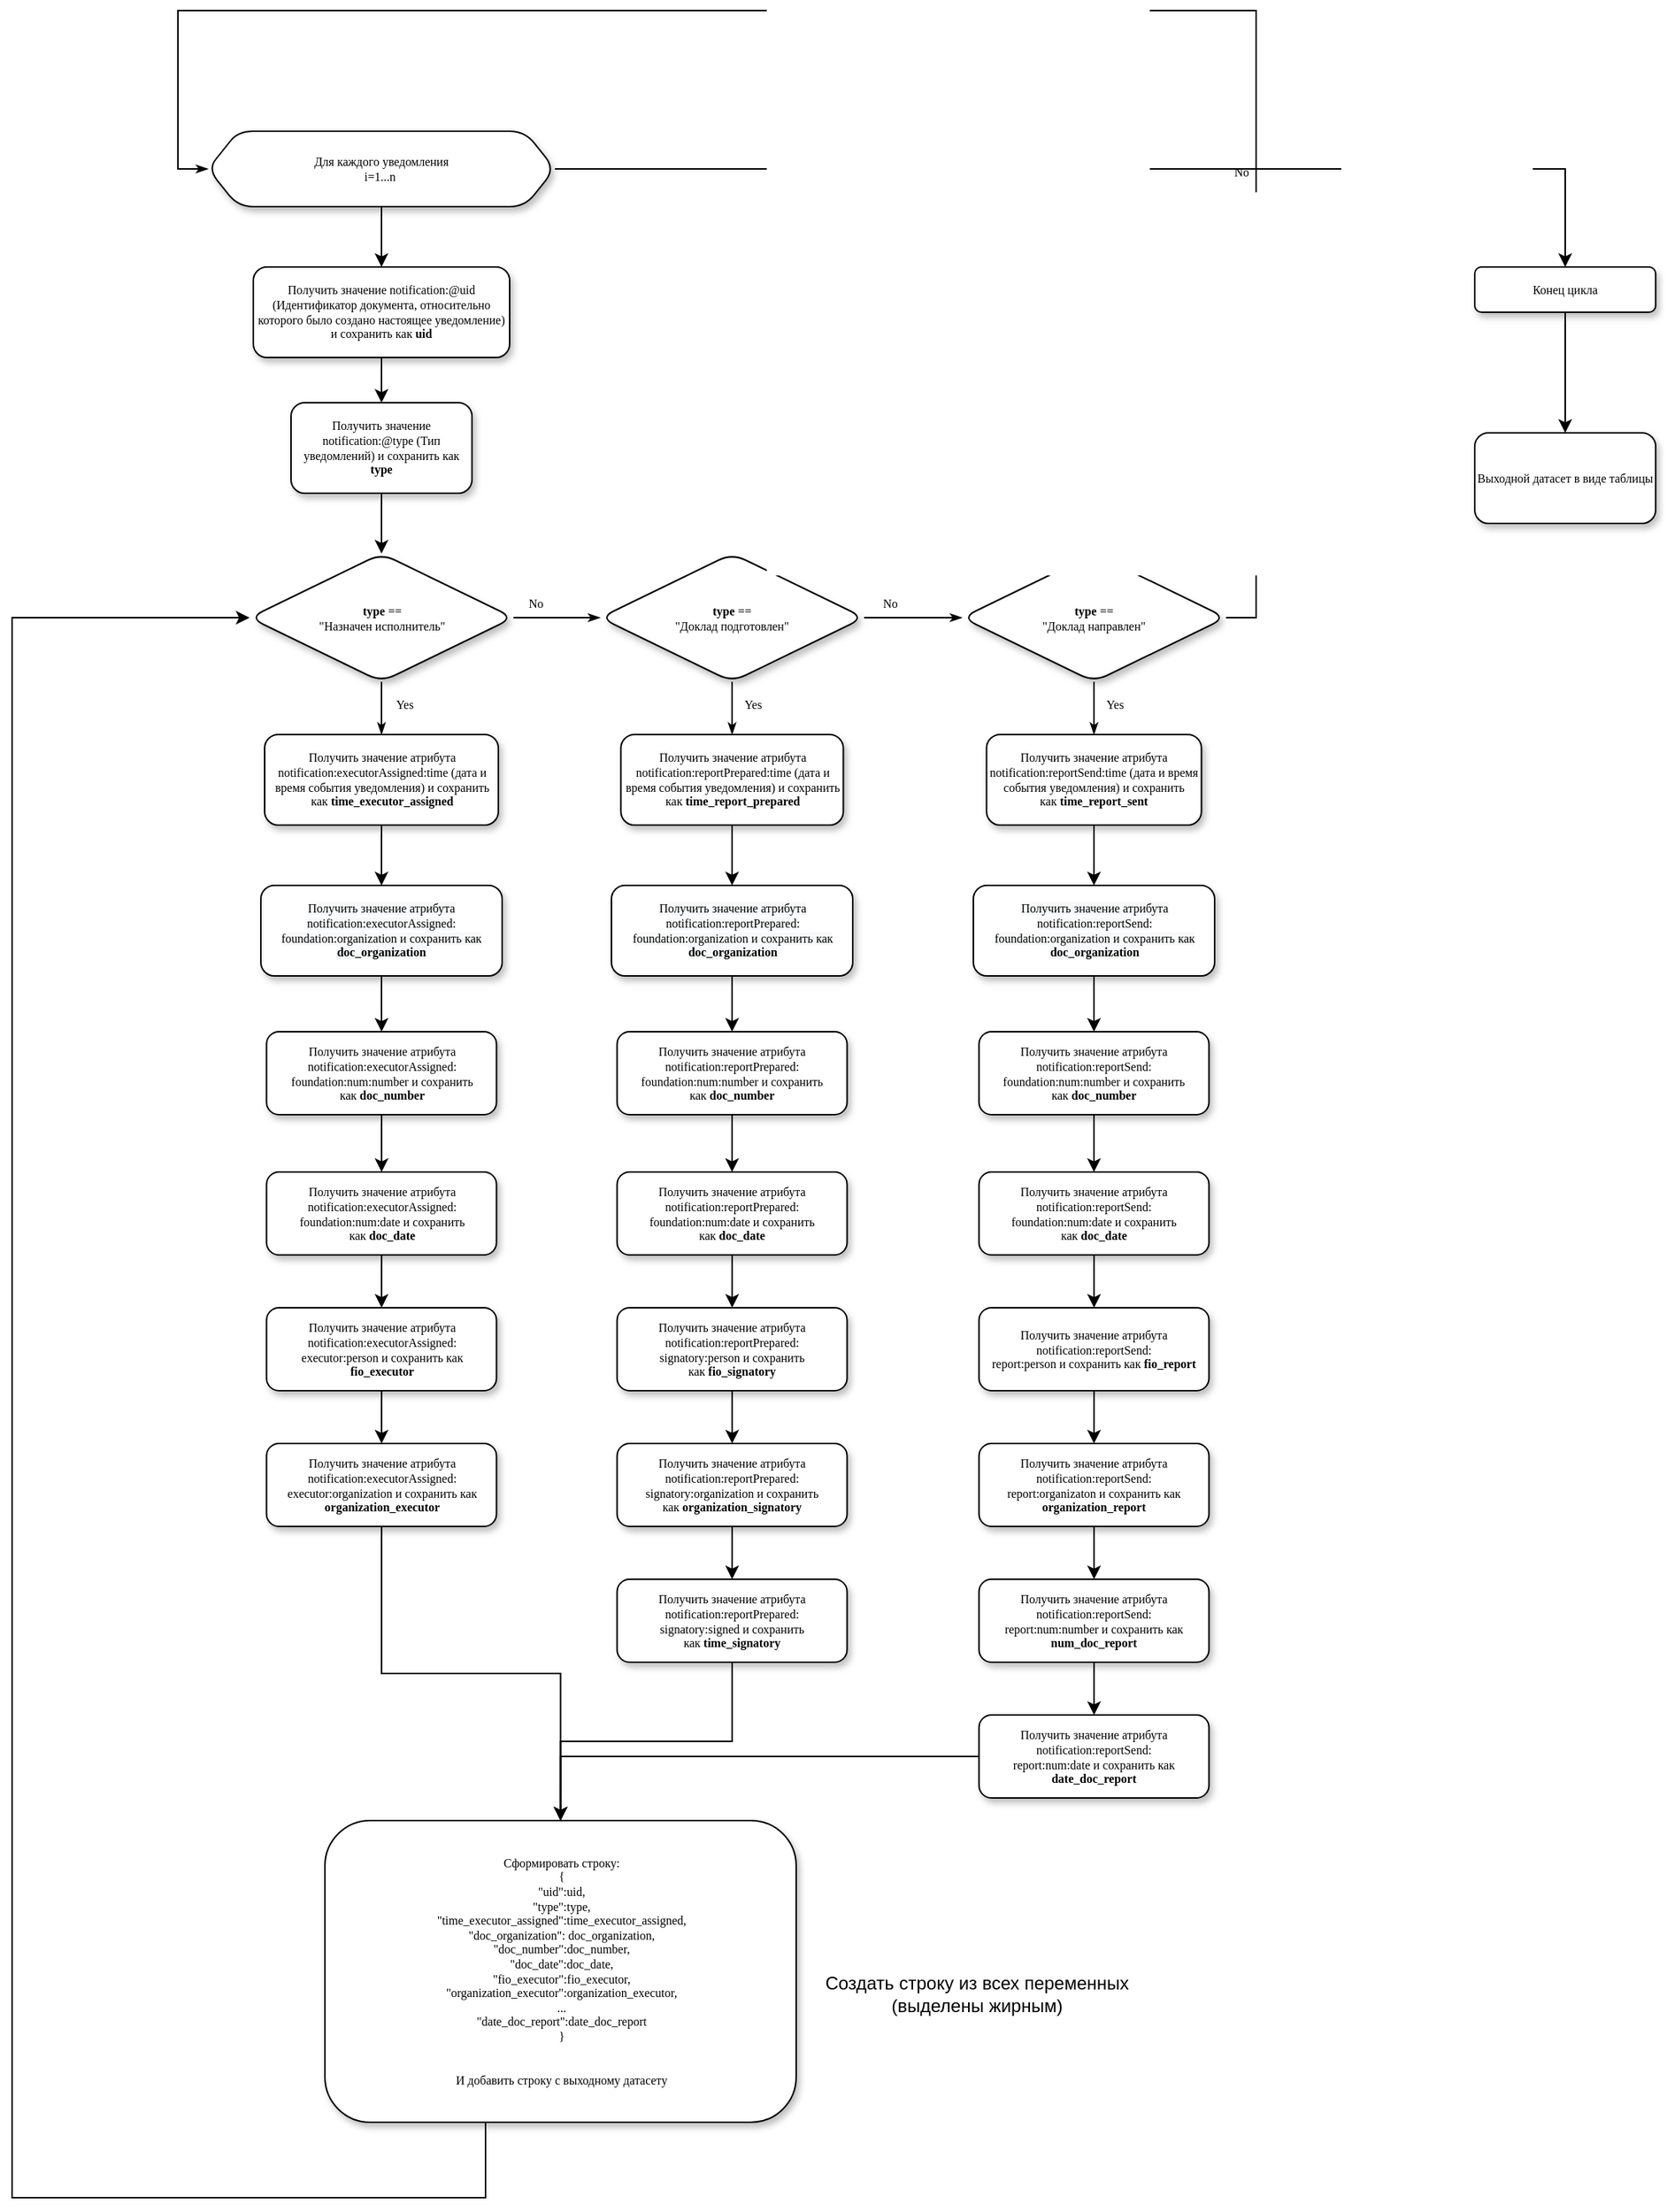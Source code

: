 <mxfile version="20.5.3" type="github">
  <diagram id="C5RBs43oDa-KdzZeNtuy" name="Page-1">
    <mxGraphModel dx="1703" dy="1936" grid="1" gridSize="10" guides="1" tooltips="1" connect="1" arrows="1" fold="1" page="1" pageScale="1" pageWidth="827" pageHeight="1169" math="0" shadow="0">
      <root>
        <mxCell id="WIyWlLk6GJQsqaUBKTNV-0" />
        <mxCell id="WIyWlLk6GJQsqaUBKTNV-1" parent="WIyWlLk6GJQsqaUBKTNV-0" />
        <mxCell id="DaggjCpK3ieTY_p5pUOa-1" value="Для каждого уведомления&lt;br&gt;i=1...n&amp;nbsp;" style="shape=hexagon;perimeter=hexagonPerimeter2;whiteSpace=wrap;html=1;fixedSize=1;fontSize=8;fontFamily=Verdana;rounded=1;shadow=1;labelBackgroundColor=none;strokeWidth=1;" vertex="1" parent="WIyWlLk6GJQsqaUBKTNV-1">
          <mxGeometry x="170" y="-40" width="230" height="50" as="geometry" />
        </mxCell>
        <mxCell id="DaggjCpK3ieTY_p5pUOa-79" value="" style="edgeStyle=orthogonalEdgeStyle;rounded=0;orthogonalLoop=1;jettySize=auto;html=1;" edge="1" parent="WIyWlLk6GJQsqaUBKTNV-1" source="DaggjCpK3ieTY_p5pUOa-2" target="DaggjCpK3ieTY_p5pUOa-78">
          <mxGeometry relative="1" as="geometry" />
        </mxCell>
        <mxCell id="DaggjCpK3ieTY_p5pUOa-2" value="Конец цикла" style="whiteSpace=wrap;html=1;fontSize=8;fontFamily=Verdana;rounded=1;shadow=1;labelBackgroundColor=none;strokeWidth=1;" vertex="1" parent="WIyWlLk6GJQsqaUBKTNV-1">
          <mxGeometry x="1010" y="50" width="120" height="30" as="geometry" />
        </mxCell>
        <mxCell id="DaggjCpK3ieTY_p5pUOa-3" value="" style="edgeStyle=orthogonalEdgeStyle;rounded=0;orthogonalLoop=1;jettySize=auto;html=1;exitX=1;exitY=0.5;exitDx=0;exitDy=0;" edge="1" parent="WIyWlLk6GJQsqaUBKTNV-1" source="DaggjCpK3ieTY_p5pUOa-1" target="DaggjCpK3ieTY_p5pUOa-2">
          <mxGeometry relative="1" as="geometry">
            <mxPoint x="430" y="110" as="sourcePoint" />
            <mxPoint x="510" y="110" as="targetPoint" />
          </mxGeometry>
        </mxCell>
        <mxCell id="DaggjCpK3ieTY_p5pUOa-4" value="&lt;b&gt;type &lt;/b&gt;==&lt;br&gt;&quot;Назначен исполнитель&quot;" style="rhombus;whiteSpace=wrap;html=1;fontSize=8;fontFamily=Verdana;rounded=1;shadow=1;labelBackgroundColor=none;strokeWidth=1;" vertex="1" parent="WIyWlLk6GJQsqaUBKTNV-1">
          <mxGeometry x="197.5" y="240" width="175" height="85" as="geometry" />
        </mxCell>
        <mxCell id="DaggjCpK3ieTY_p5pUOa-6" value="Получить значение notification:@type (Тип уведомлений) и сохранить как &lt;b&gt;type&lt;/b&gt;" style="whiteSpace=wrap;html=1;fontSize=8;fontFamily=Verdana;rounded=1;shadow=1;labelBackgroundColor=none;strokeWidth=1;" vertex="1" parent="WIyWlLk6GJQsqaUBKTNV-1">
          <mxGeometry x="225" y="140" width="120" height="60" as="geometry" />
        </mxCell>
        <mxCell id="DaggjCpK3ieTY_p5pUOa-7" value="" style="edgeStyle=orthogonalEdgeStyle;rounded=0;orthogonalLoop=1;jettySize=auto;html=1;exitX=0.5;exitY=1;exitDx=0;exitDy=0;" edge="1" parent="WIyWlLk6GJQsqaUBKTNV-1" source="DaggjCpK3ieTY_p5pUOa-1" target="DaggjCpK3ieTY_p5pUOa-28">
          <mxGeometry relative="1" as="geometry">
            <mxPoint x="475" y="130" as="sourcePoint" />
            <mxPoint x="545" y="130" as="targetPoint" />
          </mxGeometry>
        </mxCell>
        <mxCell id="DaggjCpK3ieTY_p5pUOa-10" value="" style="edgeStyle=orthogonalEdgeStyle;rounded=0;orthogonalLoop=1;jettySize=auto;html=1;exitX=0.5;exitY=1;exitDx=0;exitDy=0;entryX=0.5;entryY=0;entryDx=0;entryDy=0;" edge="1" parent="WIyWlLk6GJQsqaUBKTNV-1" source="DaggjCpK3ieTY_p5pUOa-6" target="DaggjCpK3ieTY_p5pUOa-4">
          <mxGeometry relative="1" as="geometry">
            <mxPoint x="279.51" y="240" as="sourcePoint" />
            <mxPoint x="285" y="250" as="targetPoint" />
          </mxGeometry>
        </mxCell>
        <mxCell id="DaggjCpK3ieTY_p5pUOa-13" value="&lt;b&gt;type &lt;/b&gt;==&lt;br&gt;&quot;Доклад подготовлен&quot;" style="rhombus;whiteSpace=wrap;html=1;fontSize=8;fontFamily=Verdana;rounded=1;shadow=1;labelBackgroundColor=none;strokeWidth=1;" vertex="1" parent="WIyWlLk6GJQsqaUBKTNV-1">
          <mxGeometry x="430" y="240" width="175" height="85" as="geometry" />
        </mxCell>
        <mxCell id="DaggjCpK3ieTY_p5pUOa-15" value="Yes" style="edgeStyle=orthogonalEdgeStyle;rounded=0;html=1;labelBackgroundColor=none;startSize=5;endArrow=classicThin;endFill=1;endSize=5;jettySize=auto;orthogonalLoop=1;strokeWidth=1;fontFamily=Verdana;fontSize=8;exitX=0.5;exitY=1;exitDx=0;exitDy=0;entryX=0.5;entryY=0;entryDx=0;entryDy=0;" edge="1" parent="WIyWlLk6GJQsqaUBKTNV-1" source="DaggjCpK3ieTY_p5pUOa-4" target="DaggjCpK3ieTY_p5pUOa-22">
          <mxGeometry x="-0.143" y="15" relative="1" as="geometry">
            <mxPoint as="offset" />
            <mxPoint x="285" y="340.0" as="sourcePoint" />
            <mxPoint x="285" y="440" as="targetPoint" />
            <Array as="points" />
          </mxGeometry>
        </mxCell>
        <mxCell id="DaggjCpK3ieTY_p5pUOa-16" value="No" style="edgeStyle=orthogonalEdgeStyle;rounded=0;html=1;labelBackgroundColor=none;startSize=5;endArrow=classicThin;endFill=1;endSize=5;jettySize=auto;orthogonalLoop=1;strokeWidth=1;fontFamily=Verdana;fontSize=8;exitX=1;exitY=0.5;exitDx=0;exitDy=0;entryX=0;entryY=0.5;entryDx=0;entryDy=0;" edge="1" parent="WIyWlLk6GJQsqaUBKTNV-1" source="DaggjCpK3ieTY_p5pUOa-4" target="DaggjCpK3ieTY_p5pUOa-13">
          <mxGeometry x="-0.5" y="10" relative="1" as="geometry">
            <mxPoint as="offset" />
            <mxPoint x="380.0" y="310" as="sourcePoint" />
            <mxPoint x="380.0" y="370" as="targetPoint" />
          </mxGeometry>
        </mxCell>
        <mxCell id="DaggjCpK3ieTY_p5pUOa-17" value="No" style="edgeStyle=orthogonalEdgeStyle;rounded=0;html=1;labelBackgroundColor=none;startSize=5;endArrow=classicThin;endFill=1;endSize=5;jettySize=auto;orthogonalLoop=1;strokeWidth=1;fontFamily=Verdana;fontSize=8;exitX=1;exitY=0.5;exitDx=0;exitDy=0;entryX=0;entryY=0.5;entryDx=0;entryDy=0;" edge="1" parent="WIyWlLk6GJQsqaUBKTNV-1" source="DaggjCpK3ieTY_p5pUOa-13" target="DaggjCpK3ieTY_p5pUOa-18">
          <mxGeometry x="-0.5" y="10" relative="1" as="geometry">
            <mxPoint as="offset" />
            <mxPoint x="630" y="282.33" as="sourcePoint" />
            <mxPoint x="660" y="282" as="targetPoint" />
          </mxGeometry>
        </mxCell>
        <mxCell id="DaggjCpK3ieTY_p5pUOa-18" value="&lt;b&gt;type &lt;/b&gt;==&lt;br&gt;&quot;Доклад направлен&quot;" style="rhombus;whiteSpace=wrap;html=1;fontSize=8;fontFamily=Verdana;rounded=1;shadow=1;labelBackgroundColor=none;strokeWidth=1;" vertex="1" parent="WIyWlLk6GJQsqaUBKTNV-1">
          <mxGeometry x="670" y="240" width="175" height="85" as="geometry" />
        </mxCell>
        <mxCell id="DaggjCpK3ieTY_p5pUOa-19" value="No" style="edgeStyle=orthogonalEdgeStyle;rounded=0;html=1;labelBackgroundColor=none;startSize=5;endArrow=classicThin;endFill=1;endSize=5;jettySize=auto;orthogonalLoop=1;strokeWidth=1;fontFamily=Verdana;fontSize=8;exitX=1;exitY=0.5;exitDx=0;exitDy=0;entryX=0;entryY=0.5;entryDx=0;entryDy=0;" edge="1" parent="WIyWlLk6GJQsqaUBKTNV-1" source="DaggjCpK3ieTY_p5pUOa-18" target="DaggjCpK3ieTY_p5pUOa-1">
          <mxGeometry x="-0.5" y="10" relative="1" as="geometry">
            <mxPoint as="offset" />
            <mxPoint x="860" y="282.21" as="sourcePoint" />
            <mxPoint x="960" y="1110" as="targetPoint" />
            <Array as="points">
              <mxPoint x="865" y="283" />
              <mxPoint x="865" y="-120" />
              <mxPoint x="150" y="-120" />
              <mxPoint x="150" y="-15" />
            </Array>
          </mxGeometry>
        </mxCell>
        <mxCell id="DaggjCpK3ieTY_p5pUOa-20" value="Yes" style="edgeStyle=orthogonalEdgeStyle;rounded=0;html=1;labelBackgroundColor=none;startSize=5;endArrow=classicThin;endFill=1;endSize=5;jettySize=auto;orthogonalLoop=1;strokeWidth=1;fontFamily=Verdana;fontSize=8;exitX=0.5;exitY=1;exitDx=0;exitDy=0;entryX=0.5;entryY=0;entryDx=0;entryDy=0;" edge="1" parent="WIyWlLk6GJQsqaUBKTNV-1" source="DaggjCpK3ieTY_p5pUOa-13" target="DaggjCpK3ieTY_p5pUOa-23">
          <mxGeometry x="-0.143" y="13" relative="1" as="geometry">
            <mxPoint as="offset" />
            <mxPoint x="517.05" y="335" as="sourcePoint" />
            <mxPoint x="517.05" y="450" as="targetPoint" />
            <Array as="points" />
          </mxGeometry>
        </mxCell>
        <mxCell id="DaggjCpK3ieTY_p5pUOa-21" value="Yes" style="edgeStyle=orthogonalEdgeStyle;rounded=0;html=1;labelBackgroundColor=none;startSize=5;endArrow=classicThin;endFill=1;endSize=5;jettySize=auto;orthogonalLoop=1;strokeWidth=1;fontFamily=Verdana;fontSize=8;exitX=0.5;exitY=1;exitDx=0;exitDy=0;entryX=0.5;entryY=0;entryDx=0;entryDy=0;" edge="1" parent="WIyWlLk6GJQsqaUBKTNV-1" source="DaggjCpK3ieTY_p5pUOa-18" target="DaggjCpK3ieTY_p5pUOa-24">
          <mxGeometry x="-0.143" y="13" relative="1" as="geometry">
            <mxPoint as="offset" />
            <mxPoint x="757.05" y="345" as="sourcePoint" />
            <mxPoint x="757.05" y="460" as="targetPoint" />
            <Array as="points" />
          </mxGeometry>
        </mxCell>
        <mxCell id="DaggjCpK3ieTY_p5pUOa-27" value="" style="edgeStyle=orthogonalEdgeStyle;rounded=0;orthogonalLoop=1;jettySize=auto;html=1;" edge="1" parent="WIyWlLk6GJQsqaUBKTNV-1" source="DaggjCpK3ieTY_p5pUOa-22" target="DaggjCpK3ieTY_p5pUOa-26">
          <mxGeometry relative="1" as="geometry" />
        </mxCell>
        <mxCell id="DaggjCpK3ieTY_p5pUOa-22" value="Получить значение атрибута notification:executorAssigned:time (дата и время события уведомления) и сохранить как&amp;nbsp;&lt;b&gt;time_executor_assigned&lt;/b&gt;" style="whiteSpace=wrap;html=1;fontSize=8;fontFamily=Verdana;rounded=1;shadow=1;labelBackgroundColor=none;strokeWidth=1;" vertex="1" parent="WIyWlLk6GJQsqaUBKTNV-1">
          <mxGeometry x="207.5" y="360" width="155" height="60" as="geometry" />
        </mxCell>
        <mxCell id="DaggjCpK3ieTY_p5pUOa-39" style="edgeStyle=orthogonalEdgeStyle;rounded=0;orthogonalLoop=1;jettySize=auto;html=1;exitX=0.5;exitY=1;exitDx=0;exitDy=0;entryX=0.5;entryY=0;entryDx=0;entryDy=0;" edge="1" parent="WIyWlLk6GJQsqaUBKTNV-1" source="DaggjCpK3ieTY_p5pUOa-23" target="DaggjCpK3ieTY_p5pUOa-38">
          <mxGeometry relative="1" as="geometry" />
        </mxCell>
        <mxCell id="DaggjCpK3ieTY_p5pUOa-23" value="Получить значение атрибута notification:reportPrepared:time (дата и время события уведомления) и сохранить как&amp;nbsp;&lt;b&gt;time_report_prepared&lt;/b&gt;" style="whiteSpace=wrap;html=1;fontSize=8;fontFamily=Verdana;rounded=1;shadow=1;labelBackgroundColor=none;strokeWidth=1;" vertex="1" parent="WIyWlLk6GJQsqaUBKTNV-1">
          <mxGeometry x="443.75" y="360" width="147.5" height="60" as="geometry" />
        </mxCell>
        <mxCell id="DaggjCpK3ieTY_p5pUOa-48" style="edgeStyle=orthogonalEdgeStyle;rounded=0;orthogonalLoop=1;jettySize=auto;html=1;exitX=0.5;exitY=1;exitDx=0;exitDy=0;entryX=0.5;entryY=0;entryDx=0;entryDy=0;" edge="1" parent="WIyWlLk6GJQsqaUBKTNV-1" source="DaggjCpK3ieTY_p5pUOa-24" target="DaggjCpK3ieTY_p5pUOa-45">
          <mxGeometry relative="1" as="geometry" />
        </mxCell>
        <mxCell id="DaggjCpK3ieTY_p5pUOa-24" value="Получить значение атрибута notification:reportSend:time (дата и время события уведомления) и сохранить как&amp;nbsp;&lt;b&gt;time_report_sent&lt;/b&gt;" style="whiteSpace=wrap;html=1;fontSize=8;fontFamily=Verdana;rounded=1;shadow=1;labelBackgroundColor=none;strokeWidth=1;" vertex="1" parent="WIyWlLk6GJQsqaUBKTNV-1">
          <mxGeometry x="686.25" y="360" width="142.5" height="60" as="geometry" />
        </mxCell>
        <mxCell id="DaggjCpK3ieTY_p5pUOa-35" value="" style="edgeStyle=orthogonalEdgeStyle;rounded=0;orthogonalLoop=1;jettySize=auto;html=1;" edge="1" parent="WIyWlLk6GJQsqaUBKTNV-1" source="DaggjCpK3ieTY_p5pUOa-26" target="DaggjCpK3ieTY_p5pUOa-34">
          <mxGeometry relative="1" as="geometry" />
        </mxCell>
        <mxCell id="DaggjCpK3ieTY_p5pUOa-26" value="&lt;span style=&quot;color: rgb(0, 0, 0); font-family: Verdana; font-size: 8px; font-style: normal; font-variant-ligatures: normal; font-variant-caps: normal; font-weight: 400; letter-spacing: normal; orphans: 2; text-align: center; text-indent: 0px; text-transform: none; widows: 2; word-spacing: 0px; -webkit-text-stroke-width: 0px; background-color: rgb(248, 249, 250); text-decoration-thickness: initial; text-decoration-style: initial; text-decoration-color: initial; float: none; display: inline !important;&quot;&gt;Получить значение атрибута notification:executorAssigned:&lt;br&gt;foundation:organization и сохранить как &lt;/span&gt;&lt;span style=&quot;color: rgb(0, 0, 0); font-family: Verdana; font-size: 8px; font-style: normal; font-variant-ligatures: normal; font-variant-caps: normal; letter-spacing: normal; orphans: 2; text-align: center; text-indent: 0px; text-transform: none; widows: 2; word-spacing: 0px; -webkit-text-stroke-width: 0px; background-color: rgb(248, 249, 250); text-decoration-thickness: initial; text-decoration-style: initial; text-decoration-color: initial; float: none; display: inline !important;&quot;&gt;&lt;b&gt;doc_organization&lt;/b&gt;&lt;/span&gt;" style="whiteSpace=wrap;html=1;fontSize=8;fontFamily=Verdana;rounded=1;shadow=1;labelBackgroundColor=none;strokeWidth=1;" vertex="1" parent="WIyWlLk6GJQsqaUBKTNV-1">
          <mxGeometry x="205" y="460" width="160" height="60" as="geometry" />
        </mxCell>
        <mxCell id="DaggjCpK3ieTY_p5pUOa-28" value="Получить значение notification:@uid (Идентификатор документа, относительно которого было создано настоящее уведомление) и сохранить как &lt;b&gt;uid&lt;/b&gt;" style="whiteSpace=wrap;html=1;fontSize=8;fontFamily=Verdana;rounded=1;shadow=1;labelBackgroundColor=none;strokeWidth=1;" vertex="1" parent="WIyWlLk6GJQsqaUBKTNV-1">
          <mxGeometry x="200" y="50" width="170" height="60" as="geometry" />
        </mxCell>
        <mxCell id="DaggjCpK3ieTY_p5pUOa-30" value="" style="edgeStyle=orthogonalEdgeStyle;rounded=0;orthogonalLoop=1;jettySize=auto;html=1;exitX=0.5;exitY=1;exitDx=0;exitDy=0;entryX=0.5;entryY=0;entryDx=0;entryDy=0;" edge="1" parent="WIyWlLk6GJQsqaUBKTNV-1" source="DaggjCpK3ieTY_p5pUOa-28" target="DaggjCpK3ieTY_p5pUOa-6">
          <mxGeometry relative="1" as="geometry">
            <mxPoint x="284.87" y="100.0" as="sourcePoint" />
            <mxPoint x="284.87" y="130.0" as="targetPoint" />
          </mxGeometry>
        </mxCell>
        <mxCell id="DaggjCpK3ieTY_p5pUOa-37" value="" style="edgeStyle=orthogonalEdgeStyle;rounded=0;orthogonalLoop=1;jettySize=auto;html=1;" edge="1" parent="WIyWlLk6GJQsqaUBKTNV-1" source="DaggjCpK3ieTY_p5pUOa-34" target="DaggjCpK3ieTY_p5pUOa-36">
          <mxGeometry relative="1" as="geometry" />
        </mxCell>
        <mxCell id="DaggjCpK3ieTY_p5pUOa-34" value="Получить значение атрибута notification:executorAssigned:&lt;br&gt;foundation:num:number и сохранить как&amp;nbsp;&lt;b&gt;doc_number&lt;/b&gt;" style="whiteSpace=wrap;html=1;fontSize=8;fontFamily=Verdana;rounded=1;shadow=1;labelBackgroundColor=none;strokeWidth=1;" vertex="1" parent="WIyWlLk6GJQsqaUBKTNV-1">
          <mxGeometry x="208.75" y="557" width="152.5" height="55" as="geometry" />
        </mxCell>
        <mxCell id="DaggjCpK3ieTY_p5pUOa-51" value="" style="edgeStyle=orthogonalEdgeStyle;rounded=0;orthogonalLoop=1;jettySize=auto;html=1;" edge="1" parent="WIyWlLk6GJQsqaUBKTNV-1" source="DaggjCpK3ieTY_p5pUOa-36" target="DaggjCpK3ieTY_p5pUOa-50">
          <mxGeometry relative="1" as="geometry" />
        </mxCell>
        <mxCell id="DaggjCpK3ieTY_p5pUOa-36" value="Получить значение атрибута notification:executorAssigned:&lt;br&gt;foundation:num:date и сохранить как&amp;nbsp;&lt;b&gt;doc_date&lt;/b&gt;" style="whiteSpace=wrap;html=1;fontSize=8;fontFamily=Verdana;rounded=1;shadow=1;labelBackgroundColor=none;strokeWidth=1;" vertex="1" parent="WIyWlLk6GJQsqaUBKTNV-1">
          <mxGeometry x="208.75" y="650" width="152.5" height="55" as="geometry" />
        </mxCell>
        <mxCell id="DaggjCpK3ieTY_p5pUOa-41" style="edgeStyle=orthogonalEdgeStyle;rounded=0;orthogonalLoop=1;jettySize=auto;html=1;exitX=0.5;exitY=1;exitDx=0;exitDy=0;entryX=0.5;entryY=0;entryDx=0;entryDy=0;" edge="1" parent="WIyWlLk6GJQsqaUBKTNV-1" source="DaggjCpK3ieTY_p5pUOa-38" target="DaggjCpK3ieTY_p5pUOa-40">
          <mxGeometry relative="1" as="geometry" />
        </mxCell>
        <mxCell id="DaggjCpK3ieTY_p5pUOa-38" value="&lt;span style=&quot;color: rgb(0, 0, 0); font-family: Verdana; font-size: 8px; font-style: normal; font-variant-ligatures: normal; font-variant-caps: normal; font-weight: 400; letter-spacing: normal; orphans: 2; text-align: center; text-indent: 0px; text-transform: none; widows: 2; word-spacing: 0px; -webkit-text-stroke-width: 0px; background-color: rgb(248, 249, 250); text-decoration-thickness: initial; text-decoration-style: initial; text-decoration-color: initial; float: none; display: inline !important;&quot;&gt;Получить значение атрибута notification:reportPrepared:&lt;br&gt;foundation:organization и сохранить как &lt;/span&gt;&lt;span style=&quot;color: rgb(0, 0, 0); font-family: Verdana; font-size: 8px; font-style: normal; font-variant-ligatures: normal; font-variant-caps: normal; letter-spacing: normal; orphans: 2; text-align: center; text-indent: 0px; text-transform: none; widows: 2; word-spacing: 0px; -webkit-text-stroke-width: 0px; background-color: rgb(248, 249, 250); text-decoration-thickness: initial; text-decoration-style: initial; text-decoration-color: initial; float: none; display: inline !important;&quot;&gt;&lt;b&gt;doc_organization&lt;/b&gt;&lt;/span&gt;" style="whiteSpace=wrap;html=1;fontSize=8;fontFamily=Verdana;rounded=1;shadow=1;labelBackgroundColor=none;strokeWidth=1;" vertex="1" parent="WIyWlLk6GJQsqaUBKTNV-1">
          <mxGeometry x="437.5" y="460" width="160" height="60" as="geometry" />
        </mxCell>
        <mxCell id="DaggjCpK3ieTY_p5pUOa-43" style="edgeStyle=orthogonalEdgeStyle;rounded=0;orthogonalLoop=1;jettySize=auto;html=1;exitX=0.5;exitY=1;exitDx=0;exitDy=0;entryX=0.5;entryY=0;entryDx=0;entryDy=0;" edge="1" parent="WIyWlLk6GJQsqaUBKTNV-1" source="DaggjCpK3ieTY_p5pUOa-40" target="DaggjCpK3ieTY_p5pUOa-42">
          <mxGeometry relative="1" as="geometry" />
        </mxCell>
        <mxCell id="DaggjCpK3ieTY_p5pUOa-40" value="Получить значение атрибута notification:reportPrepared:&lt;br&gt;foundation:num:number и сохранить как&amp;nbsp;&lt;b&gt;doc_number&lt;/b&gt;" style="whiteSpace=wrap;html=1;fontSize=8;fontFamily=Verdana;rounded=1;shadow=1;labelBackgroundColor=none;strokeWidth=1;" vertex="1" parent="WIyWlLk6GJQsqaUBKTNV-1">
          <mxGeometry x="441.25" y="557" width="152.5" height="55" as="geometry" />
        </mxCell>
        <mxCell id="DaggjCpK3ieTY_p5pUOa-56" value="" style="edgeStyle=orthogonalEdgeStyle;rounded=0;orthogonalLoop=1;jettySize=auto;html=1;" edge="1" parent="WIyWlLk6GJQsqaUBKTNV-1" source="DaggjCpK3ieTY_p5pUOa-42" target="DaggjCpK3ieTY_p5pUOa-55">
          <mxGeometry relative="1" as="geometry" />
        </mxCell>
        <mxCell id="DaggjCpK3ieTY_p5pUOa-42" value="Получить значение атрибута notification:reportPrepared:&lt;br&gt;foundation:num:date и сохранить как&amp;nbsp;&lt;b&gt;doc_date&lt;/b&gt;" style="whiteSpace=wrap;html=1;fontSize=8;fontFamily=Verdana;rounded=1;shadow=1;labelBackgroundColor=none;strokeWidth=1;" vertex="1" parent="WIyWlLk6GJQsqaUBKTNV-1">
          <mxGeometry x="441.25" y="650" width="152.5" height="55" as="geometry" />
        </mxCell>
        <mxCell id="DaggjCpK3ieTY_p5pUOa-44" style="edgeStyle=orthogonalEdgeStyle;rounded=0;orthogonalLoop=1;jettySize=auto;html=1;exitX=0.5;exitY=1;exitDx=0;exitDy=0;entryX=0.5;entryY=0;entryDx=0;entryDy=0;" edge="1" parent="WIyWlLk6GJQsqaUBKTNV-1" source="DaggjCpK3ieTY_p5pUOa-45" target="DaggjCpK3ieTY_p5pUOa-47">
          <mxGeometry relative="1" as="geometry" />
        </mxCell>
        <mxCell id="DaggjCpK3ieTY_p5pUOa-45" value="&lt;span style=&quot;color: rgb(0, 0, 0); font-family: Verdana; font-size: 8px; font-style: normal; font-variant-ligatures: normal; font-variant-caps: normal; font-weight: 400; letter-spacing: normal; orphans: 2; text-align: center; text-indent: 0px; text-transform: none; widows: 2; word-spacing: 0px; -webkit-text-stroke-width: 0px; background-color: rgb(248, 249, 250); text-decoration-thickness: initial; text-decoration-style: initial; text-decoration-color: initial; float: none; display: inline !important;&quot;&gt;Получить значение атрибута notification:reportSend:&lt;br&gt;foundation:organization и сохранить как &lt;/span&gt;&lt;span style=&quot;color: rgb(0, 0, 0); font-family: Verdana; font-size: 8px; font-style: normal; font-variant-ligatures: normal; font-variant-caps: normal; letter-spacing: normal; orphans: 2; text-align: center; text-indent: 0px; text-transform: none; widows: 2; word-spacing: 0px; -webkit-text-stroke-width: 0px; background-color: rgb(248, 249, 250); text-decoration-thickness: initial; text-decoration-style: initial; text-decoration-color: initial; float: none; display: inline !important;&quot;&gt;&lt;b&gt;doc_organization&lt;/b&gt;&lt;/span&gt;" style="whiteSpace=wrap;html=1;fontSize=8;fontFamily=Verdana;rounded=1;shadow=1;labelBackgroundColor=none;strokeWidth=1;" vertex="1" parent="WIyWlLk6GJQsqaUBKTNV-1">
          <mxGeometry x="677.5" y="460" width="160" height="60" as="geometry" />
        </mxCell>
        <mxCell id="DaggjCpK3ieTY_p5pUOa-46" style="edgeStyle=orthogonalEdgeStyle;rounded=0;orthogonalLoop=1;jettySize=auto;html=1;exitX=0.5;exitY=1;exitDx=0;exitDy=0;entryX=0.5;entryY=0;entryDx=0;entryDy=0;" edge="1" parent="WIyWlLk6GJQsqaUBKTNV-1" source="DaggjCpK3ieTY_p5pUOa-47" target="DaggjCpK3ieTY_p5pUOa-49">
          <mxGeometry relative="1" as="geometry">
            <mxPoint x="757.5" y="650" as="targetPoint" />
          </mxGeometry>
        </mxCell>
        <mxCell id="DaggjCpK3ieTY_p5pUOa-47" value="Получить значение атрибута notification:reportSend:&lt;br&gt;foundation:num:number и сохранить как&amp;nbsp;&lt;b&gt;doc_number&lt;/b&gt;" style="whiteSpace=wrap;html=1;fontSize=8;fontFamily=Verdana;rounded=1;shadow=1;labelBackgroundColor=none;strokeWidth=1;" vertex="1" parent="WIyWlLk6GJQsqaUBKTNV-1">
          <mxGeometry x="681.25" y="557" width="152.5" height="55" as="geometry" />
        </mxCell>
        <mxCell id="DaggjCpK3ieTY_p5pUOa-63" value="" style="edgeStyle=orthogonalEdgeStyle;rounded=0;orthogonalLoop=1;jettySize=auto;html=1;" edge="1" parent="WIyWlLk6GJQsqaUBKTNV-1" source="DaggjCpK3ieTY_p5pUOa-49" target="DaggjCpK3ieTY_p5pUOa-62">
          <mxGeometry relative="1" as="geometry" />
        </mxCell>
        <mxCell id="DaggjCpK3ieTY_p5pUOa-49" value="Получить значение атрибута notification:reportSend:&lt;br&gt;foundation:num:date и сохранить как&amp;nbsp;&lt;b&gt;doc_date&lt;/b&gt;" style="whiteSpace=wrap;html=1;fontSize=8;fontFamily=Verdana;rounded=1;shadow=1;labelBackgroundColor=none;strokeWidth=1;" vertex="1" parent="WIyWlLk6GJQsqaUBKTNV-1">
          <mxGeometry x="681.25" y="650" width="152.5" height="55" as="geometry" />
        </mxCell>
        <mxCell id="DaggjCpK3ieTY_p5pUOa-53" value="" style="edgeStyle=orthogonalEdgeStyle;rounded=0;orthogonalLoop=1;jettySize=auto;html=1;" edge="1" parent="WIyWlLk6GJQsqaUBKTNV-1" source="DaggjCpK3ieTY_p5pUOa-50" target="DaggjCpK3ieTY_p5pUOa-52">
          <mxGeometry relative="1" as="geometry" />
        </mxCell>
        <mxCell id="DaggjCpK3ieTY_p5pUOa-50" value="Получить значение атрибута notification:executorAssigned:&lt;br&gt;executor:person и сохранить как &lt;b&gt;fio_executor&lt;/b&gt;" style="whiteSpace=wrap;html=1;fontSize=8;fontFamily=Verdana;rounded=1;shadow=1;labelBackgroundColor=none;strokeWidth=1;" vertex="1" parent="WIyWlLk6GJQsqaUBKTNV-1">
          <mxGeometry x="208.75" y="740" width="152.5" height="55" as="geometry" />
        </mxCell>
        <mxCell id="DaggjCpK3ieTY_p5pUOa-82" style="edgeStyle=orthogonalEdgeStyle;rounded=0;orthogonalLoop=1;jettySize=auto;html=1;" edge="1" parent="WIyWlLk6GJQsqaUBKTNV-1" source="DaggjCpK3ieTY_p5pUOa-52" target="DaggjCpK3ieTY_p5pUOa-81">
          <mxGeometry relative="1" as="geometry" />
        </mxCell>
        <mxCell id="DaggjCpK3ieTY_p5pUOa-52" value="Получить значение атрибута notification:executorAssigned:&lt;br&gt;executor:organization и сохранить как &lt;b&gt;organization_executor&lt;/b&gt;" style="whiteSpace=wrap;html=1;fontSize=8;fontFamily=Verdana;rounded=1;shadow=1;labelBackgroundColor=none;strokeWidth=1;" vertex="1" parent="WIyWlLk6GJQsqaUBKTNV-1">
          <mxGeometry x="208.75" y="830" width="152.5" height="55" as="geometry" />
        </mxCell>
        <mxCell id="DaggjCpK3ieTY_p5pUOa-59" value="" style="edgeStyle=orthogonalEdgeStyle;rounded=0;orthogonalLoop=1;jettySize=auto;html=1;" edge="1" parent="WIyWlLk6GJQsqaUBKTNV-1" source="DaggjCpK3ieTY_p5pUOa-55" target="DaggjCpK3ieTY_p5pUOa-58">
          <mxGeometry relative="1" as="geometry" />
        </mxCell>
        <mxCell id="DaggjCpK3ieTY_p5pUOa-55" value="Получить значение атрибута notification:reportPrepared:&lt;br&gt;signatory:person и сохранить как&amp;nbsp;&lt;b&gt;fio_signatory&lt;/b&gt;" style="whiteSpace=wrap;html=1;fontSize=8;fontFamily=Verdana;rounded=1;shadow=1;labelBackgroundColor=none;strokeWidth=1;" vertex="1" parent="WIyWlLk6GJQsqaUBKTNV-1">
          <mxGeometry x="441.25" y="740" width="152.5" height="55" as="geometry" />
        </mxCell>
        <mxCell id="DaggjCpK3ieTY_p5pUOa-61" style="edgeStyle=orthogonalEdgeStyle;rounded=0;orthogonalLoop=1;jettySize=auto;html=1;entryX=0.5;entryY=0;entryDx=0;entryDy=0;" edge="1" parent="WIyWlLk6GJQsqaUBKTNV-1" source="DaggjCpK3ieTY_p5pUOa-58" target="DaggjCpK3ieTY_p5pUOa-60">
          <mxGeometry relative="1" as="geometry" />
        </mxCell>
        <mxCell id="DaggjCpK3ieTY_p5pUOa-58" value="Получить значение атрибута notification:reportPrepared:&lt;br&gt;signatory:organization и сохранить как&amp;nbsp;&lt;b&gt;organization_signatory&lt;/b&gt;" style="whiteSpace=wrap;html=1;fontSize=8;fontFamily=Verdana;rounded=1;shadow=1;labelBackgroundColor=none;strokeWidth=1;" vertex="1" parent="WIyWlLk6GJQsqaUBKTNV-1">
          <mxGeometry x="441.25" y="830" width="152.5" height="55" as="geometry" />
        </mxCell>
        <mxCell id="DaggjCpK3ieTY_p5pUOa-83" style="edgeStyle=orthogonalEdgeStyle;rounded=0;orthogonalLoop=1;jettySize=auto;html=1;" edge="1" parent="WIyWlLk6GJQsqaUBKTNV-1" source="DaggjCpK3ieTY_p5pUOa-60" target="DaggjCpK3ieTY_p5pUOa-81">
          <mxGeometry relative="1" as="geometry" />
        </mxCell>
        <mxCell id="DaggjCpK3ieTY_p5pUOa-60" value="Получить значение атрибута notification:reportPrepared:&lt;br&gt;signatory:signed и сохранить как&amp;nbsp;&lt;b&gt;time_signatory&lt;/b&gt;" style="whiteSpace=wrap;html=1;fontSize=8;fontFamily=Verdana;rounded=1;shadow=1;labelBackgroundColor=none;strokeWidth=1;" vertex="1" parent="WIyWlLk6GJQsqaUBKTNV-1">
          <mxGeometry x="441.25" y="920" width="152.5" height="55" as="geometry" />
        </mxCell>
        <mxCell id="DaggjCpK3ieTY_p5pUOa-70" style="edgeStyle=orthogonalEdgeStyle;rounded=0;orthogonalLoop=1;jettySize=auto;html=1;entryX=0.5;entryY=0;entryDx=0;entryDy=0;" edge="1" parent="WIyWlLk6GJQsqaUBKTNV-1" source="DaggjCpK3ieTY_p5pUOa-62" target="DaggjCpK3ieTY_p5pUOa-69">
          <mxGeometry relative="1" as="geometry" />
        </mxCell>
        <mxCell id="DaggjCpK3ieTY_p5pUOa-62" value="Получить значение атрибута notification:reportSend:&lt;br&gt;report:person и сохранить как&amp;nbsp;&lt;b&gt;fio_report&lt;/b&gt;" style="whiteSpace=wrap;html=1;fontSize=8;fontFamily=Verdana;rounded=1;shadow=1;labelBackgroundColor=none;strokeWidth=1;" vertex="1" parent="WIyWlLk6GJQsqaUBKTNV-1">
          <mxGeometry x="681.25" y="740" width="152.5" height="55" as="geometry" />
        </mxCell>
        <mxCell id="DaggjCpK3ieTY_p5pUOa-72" value="" style="edgeStyle=orthogonalEdgeStyle;rounded=0;orthogonalLoop=1;jettySize=auto;html=1;" edge="1" parent="WIyWlLk6GJQsqaUBKTNV-1" source="DaggjCpK3ieTY_p5pUOa-69" target="DaggjCpK3ieTY_p5pUOa-71">
          <mxGeometry relative="1" as="geometry" />
        </mxCell>
        <mxCell id="DaggjCpK3ieTY_p5pUOa-69" value="Получить значение атрибута notification:reportSend:&lt;br&gt;report:organizaton и сохранить как &lt;b&gt;organization_report&lt;/b&gt;" style="whiteSpace=wrap;html=1;fontSize=8;fontFamily=Verdana;rounded=1;shadow=1;labelBackgroundColor=none;strokeWidth=1;" vertex="1" parent="WIyWlLk6GJQsqaUBKTNV-1">
          <mxGeometry x="681.25" y="830" width="152.5" height="55" as="geometry" />
        </mxCell>
        <mxCell id="DaggjCpK3ieTY_p5pUOa-74" value="" style="edgeStyle=orthogonalEdgeStyle;rounded=0;orthogonalLoop=1;jettySize=auto;html=1;" edge="1" parent="WIyWlLk6GJQsqaUBKTNV-1" source="DaggjCpK3ieTY_p5pUOa-71" target="DaggjCpK3ieTY_p5pUOa-73">
          <mxGeometry relative="1" as="geometry" />
        </mxCell>
        <mxCell id="DaggjCpK3ieTY_p5pUOa-71" value="Получить значение атрибута notification:reportSend:&lt;br&gt;report:num:number и сохранить как &lt;b&gt;num_doc_report&lt;/b&gt;" style="whiteSpace=wrap;html=1;fontSize=8;fontFamily=Verdana;rounded=1;shadow=1;labelBackgroundColor=none;strokeWidth=1;" vertex="1" parent="WIyWlLk6GJQsqaUBKTNV-1">
          <mxGeometry x="681.25" y="920" width="152.5" height="55" as="geometry" />
        </mxCell>
        <mxCell id="DaggjCpK3ieTY_p5pUOa-84" style="edgeStyle=orthogonalEdgeStyle;rounded=0;orthogonalLoop=1;jettySize=auto;html=1;entryX=0.5;entryY=0;entryDx=0;entryDy=0;" edge="1" parent="WIyWlLk6GJQsqaUBKTNV-1" source="DaggjCpK3ieTY_p5pUOa-73" target="DaggjCpK3ieTY_p5pUOa-81">
          <mxGeometry relative="1" as="geometry" />
        </mxCell>
        <mxCell id="DaggjCpK3ieTY_p5pUOa-73" value="Получить значение атрибута notification:reportSend:&lt;br&gt;report:num:date и сохранить как &lt;b&gt;date_doc_report&lt;/b&gt;" style="whiteSpace=wrap;html=1;fontSize=8;fontFamily=Verdana;rounded=1;shadow=1;labelBackgroundColor=none;strokeWidth=1;" vertex="1" parent="WIyWlLk6GJQsqaUBKTNV-1">
          <mxGeometry x="681.25" y="1010" width="152.5" height="55" as="geometry" />
        </mxCell>
        <mxCell id="DaggjCpK3ieTY_p5pUOa-78" value="Выходной датасет в виде таблицы" style="whiteSpace=wrap;html=1;fontSize=8;fontFamily=Verdana;rounded=1;shadow=1;labelBackgroundColor=none;strokeWidth=1;" vertex="1" parent="WIyWlLk6GJQsqaUBKTNV-1">
          <mxGeometry x="1010" y="160" width="120" height="60" as="geometry" />
        </mxCell>
        <mxCell id="DaggjCpK3ieTY_p5pUOa-86" style="edgeStyle=orthogonalEdgeStyle;rounded=0;orthogonalLoop=1;jettySize=auto;html=1;entryX=0;entryY=0.5;entryDx=0;entryDy=0;" edge="1" parent="WIyWlLk6GJQsqaUBKTNV-1" source="DaggjCpK3ieTY_p5pUOa-81" target="DaggjCpK3ieTY_p5pUOa-4">
          <mxGeometry relative="1" as="geometry">
            <Array as="points">
              <mxPoint x="354" y="1330" />
              <mxPoint x="40" y="1330" />
              <mxPoint x="40" y="282" />
            </Array>
          </mxGeometry>
        </mxCell>
        <mxCell id="DaggjCpK3ieTY_p5pUOa-81" value="Сформировать строку:&lt;br&gt;{&lt;br&gt;&quot;uid&quot;:uid,&lt;br&gt;&quot;type&quot;:type,&lt;br&gt;&quot;time_executor_assigned&quot;:time_executor_assigned,&lt;br&gt;&quot;doc_organization&quot;: doc_organization,&lt;br&gt;&quot;doc_number&quot;:doc_number,&lt;br&gt;&quot;doc_date&quot;:doc_date,&lt;br&gt;&quot;fio_executor&quot;:fio_executor,&lt;br&gt;&quot;organization_executor&quot;:organization_executor,&lt;br&gt;...&lt;br&gt;&quot;date_doc_report&quot;:date_doc_report&lt;br&gt;}&lt;br&gt;&lt;br&gt;&lt;br&gt;И добавить строку с выходному датасету" style="whiteSpace=wrap;html=1;fontSize=8;fontFamily=Verdana;rounded=1;shadow=1;labelBackgroundColor=none;strokeWidth=1;" vertex="1" parent="WIyWlLk6GJQsqaUBKTNV-1">
          <mxGeometry x="247.5" y="1080" width="312.5" height="200" as="geometry" />
        </mxCell>
        <mxCell id="DaggjCpK3ieTY_p5pUOa-87" value="Создать строку из всех переменных (выделены жирным)" style="text;html=1;strokeColor=none;fillColor=none;align=center;verticalAlign=middle;whiteSpace=wrap;rounded=0;" vertex="1" parent="WIyWlLk6GJQsqaUBKTNV-1">
          <mxGeometry x="570" y="1130" width="220" height="130" as="geometry" />
        </mxCell>
      </root>
    </mxGraphModel>
  </diagram>
</mxfile>
